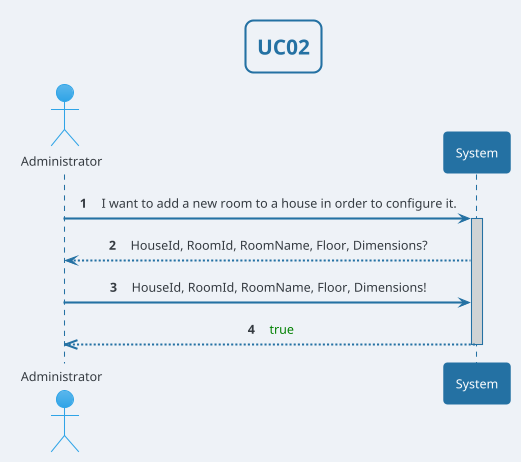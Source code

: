 @startuml
'https://plantuml.com/sequence-diagram


!theme cerulean
skinparam backgroundColor #EEF2F7
skinparam titleBorderRoundCorner 15
skinparam titleBorderThickness 2
skinparam titleBorderColor #2471A3
skinparam titleFontColor #2471A3
skinparam sequenceArrowThickness 2
skinparam defaultTextAlignment center
skinparam sequenceParticipantBorderThickness 2
skinparam sequenceParticipantFontColor white
skinparam sequenceLifeLineBorderColor #2471A3
skinparam sequenceLifeLineBorderThickness 1.5
skinparam sequenceParticipantBackgroundColor #2471A3
skinparam sequenceParticipantBorderColor #2471A3
skinparam ArrowColor #2471A3
skinparam ArrowThickness 2
skinparam sequenceLifeLineBackgroundColor #D0D3D4

title UC02

autonumber

actor Administrator
participant "System" as System

Administrator -> System : I want to add a new room to a house in order to configure it.
activate "System"
System --> Administrator : HouseId, RoomId, RoomName, Floor, Dimensions?
Administrator -> System : HouseId, RoomId, RoomName, Floor, Dimensions!
System -->> Administrator :  <font color=green>true</font>
deactivate "System"


@enduml